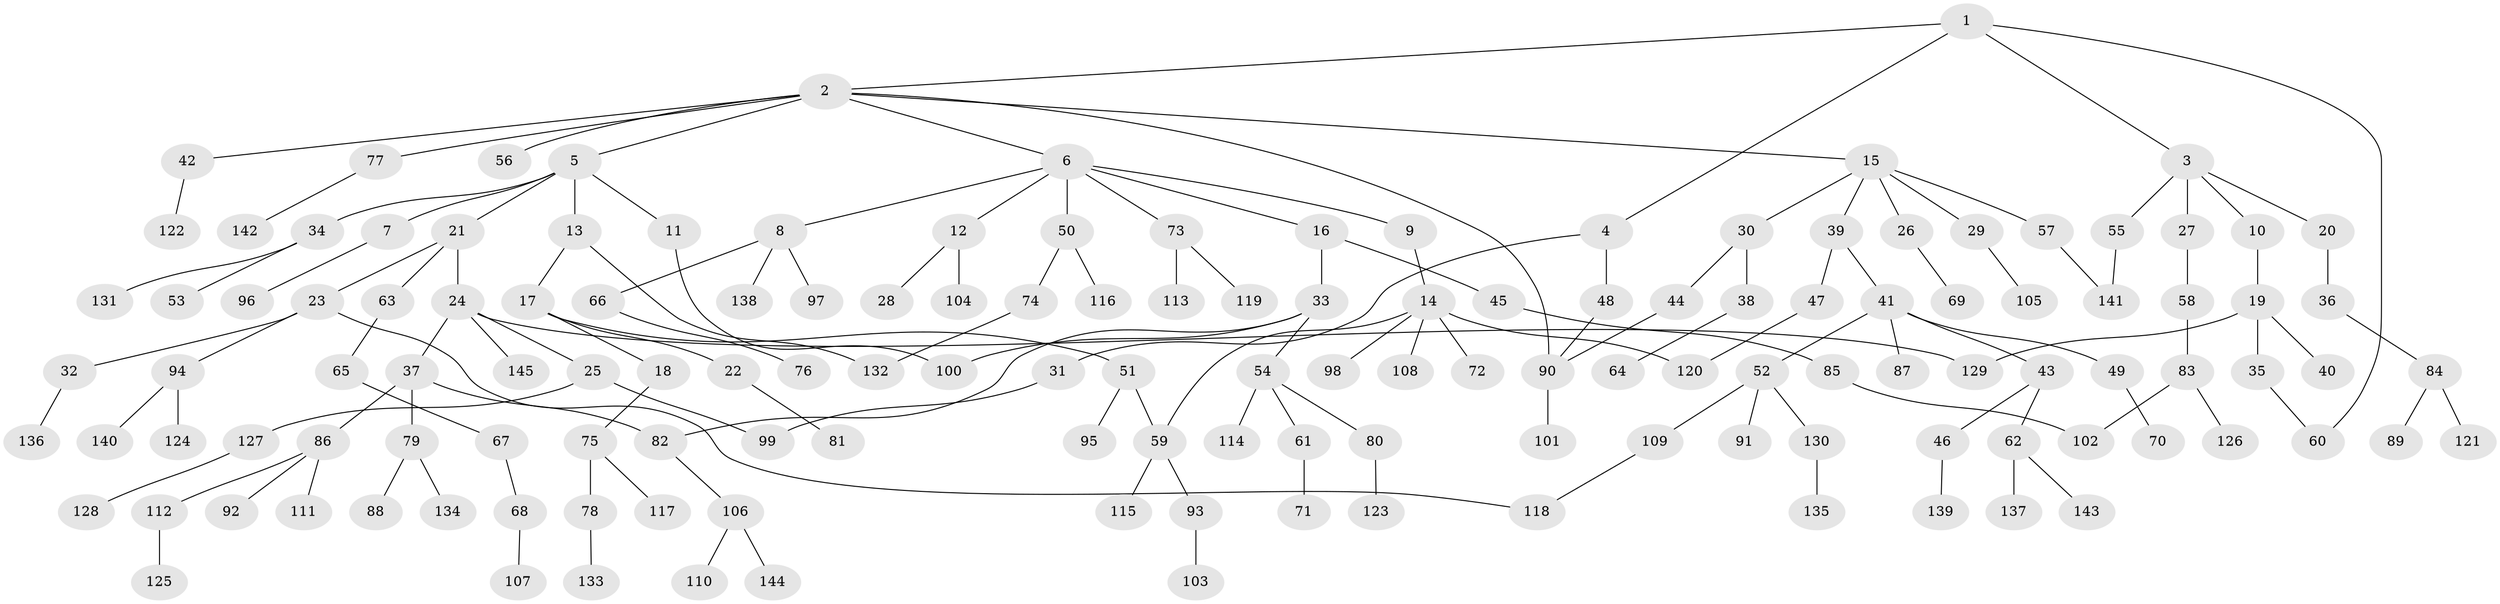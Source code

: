 // coarse degree distribution, {4: 0.08247422680412371, 12: 0.010309278350515464, 5: 0.041237113402061855, 3: 0.1134020618556701, 8: 0.010309278350515464, 1: 0.44329896907216493, 6: 0.030927835051546393, 2: 0.26804123711340205}
// Generated by graph-tools (version 1.1) at 2025/51/02/27/25 19:51:36]
// undirected, 145 vertices, 157 edges
graph export_dot {
graph [start="1"]
  node [color=gray90,style=filled];
  1;
  2;
  3;
  4;
  5;
  6;
  7;
  8;
  9;
  10;
  11;
  12;
  13;
  14;
  15;
  16;
  17;
  18;
  19;
  20;
  21;
  22;
  23;
  24;
  25;
  26;
  27;
  28;
  29;
  30;
  31;
  32;
  33;
  34;
  35;
  36;
  37;
  38;
  39;
  40;
  41;
  42;
  43;
  44;
  45;
  46;
  47;
  48;
  49;
  50;
  51;
  52;
  53;
  54;
  55;
  56;
  57;
  58;
  59;
  60;
  61;
  62;
  63;
  64;
  65;
  66;
  67;
  68;
  69;
  70;
  71;
  72;
  73;
  74;
  75;
  76;
  77;
  78;
  79;
  80;
  81;
  82;
  83;
  84;
  85;
  86;
  87;
  88;
  89;
  90;
  91;
  92;
  93;
  94;
  95;
  96;
  97;
  98;
  99;
  100;
  101;
  102;
  103;
  104;
  105;
  106;
  107;
  108;
  109;
  110;
  111;
  112;
  113;
  114;
  115;
  116;
  117;
  118;
  119;
  120;
  121;
  122;
  123;
  124;
  125;
  126;
  127;
  128;
  129;
  130;
  131;
  132;
  133;
  134;
  135;
  136;
  137;
  138;
  139;
  140;
  141;
  142;
  143;
  144;
  145;
  1 -- 2;
  1 -- 3;
  1 -- 4;
  1 -- 60;
  2 -- 5;
  2 -- 6;
  2 -- 15;
  2 -- 42;
  2 -- 56;
  2 -- 77;
  2 -- 90;
  3 -- 10;
  3 -- 20;
  3 -- 27;
  3 -- 55;
  4 -- 31;
  4 -- 48;
  5 -- 7;
  5 -- 11;
  5 -- 13;
  5 -- 21;
  5 -- 34;
  6 -- 8;
  6 -- 9;
  6 -- 12;
  6 -- 16;
  6 -- 50;
  6 -- 73;
  7 -- 96;
  8 -- 66;
  8 -- 97;
  8 -- 138;
  9 -- 14;
  10 -- 19;
  11 -- 100;
  12 -- 28;
  12 -- 104;
  13 -- 17;
  13 -- 132;
  14 -- 59;
  14 -- 72;
  14 -- 98;
  14 -- 108;
  14 -- 120;
  15 -- 26;
  15 -- 29;
  15 -- 30;
  15 -- 39;
  15 -- 57;
  16 -- 33;
  16 -- 45;
  17 -- 18;
  17 -- 22;
  17 -- 51;
  18 -- 75;
  19 -- 35;
  19 -- 40;
  19 -- 129;
  20 -- 36;
  21 -- 23;
  21 -- 24;
  21 -- 63;
  22 -- 81;
  23 -- 32;
  23 -- 94;
  23 -- 118;
  24 -- 25;
  24 -- 37;
  24 -- 129;
  24 -- 145;
  25 -- 127;
  25 -- 99;
  26 -- 69;
  27 -- 58;
  29 -- 105;
  30 -- 38;
  30 -- 44;
  31 -- 99;
  32 -- 136;
  33 -- 54;
  33 -- 100;
  33 -- 82;
  34 -- 53;
  34 -- 131;
  35 -- 60;
  36 -- 84;
  37 -- 79;
  37 -- 82;
  37 -- 86;
  38 -- 64;
  39 -- 41;
  39 -- 47;
  41 -- 43;
  41 -- 49;
  41 -- 52;
  41 -- 87;
  42 -- 122;
  43 -- 46;
  43 -- 62;
  44 -- 90;
  45 -- 85;
  46 -- 139;
  47 -- 120;
  48 -- 90;
  49 -- 70;
  50 -- 74;
  50 -- 116;
  51 -- 95;
  51 -- 59;
  52 -- 91;
  52 -- 109;
  52 -- 130;
  54 -- 61;
  54 -- 80;
  54 -- 114;
  55 -- 141;
  57 -- 141;
  58 -- 83;
  59 -- 93;
  59 -- 115;
  61 -- 71;
  62 -- 137;
  62 -- 143;
  63 -- 65;
  65 -- 67;
  66 -- 76;
  67 -- 68;
  68 -- 107;
  73 -- 113;
  73 -- 119;
  74 -- 132;
  75 -- 78;
  75 -- 117;
  77 -- 142;
  78 -- 133;
  79 -- 88;
  79 -- 134;
  80 -- 123;
  82 -- 106;
  83 -- 126;
  83 -- 102;
  84 -- 89;
  84 -- 121;
  85 -- 102;
  86 -- 92;
  86 -- 111;
  86 -- 112;
  90 -- 101;
  93 -- 103;
  94 -- 124;
  94 -- 140;
  106 -- 110;
  106 -- 144;
  109 -- 118;
  112 -- 125;
  127 -- 128;
  130 -- 135;
}
